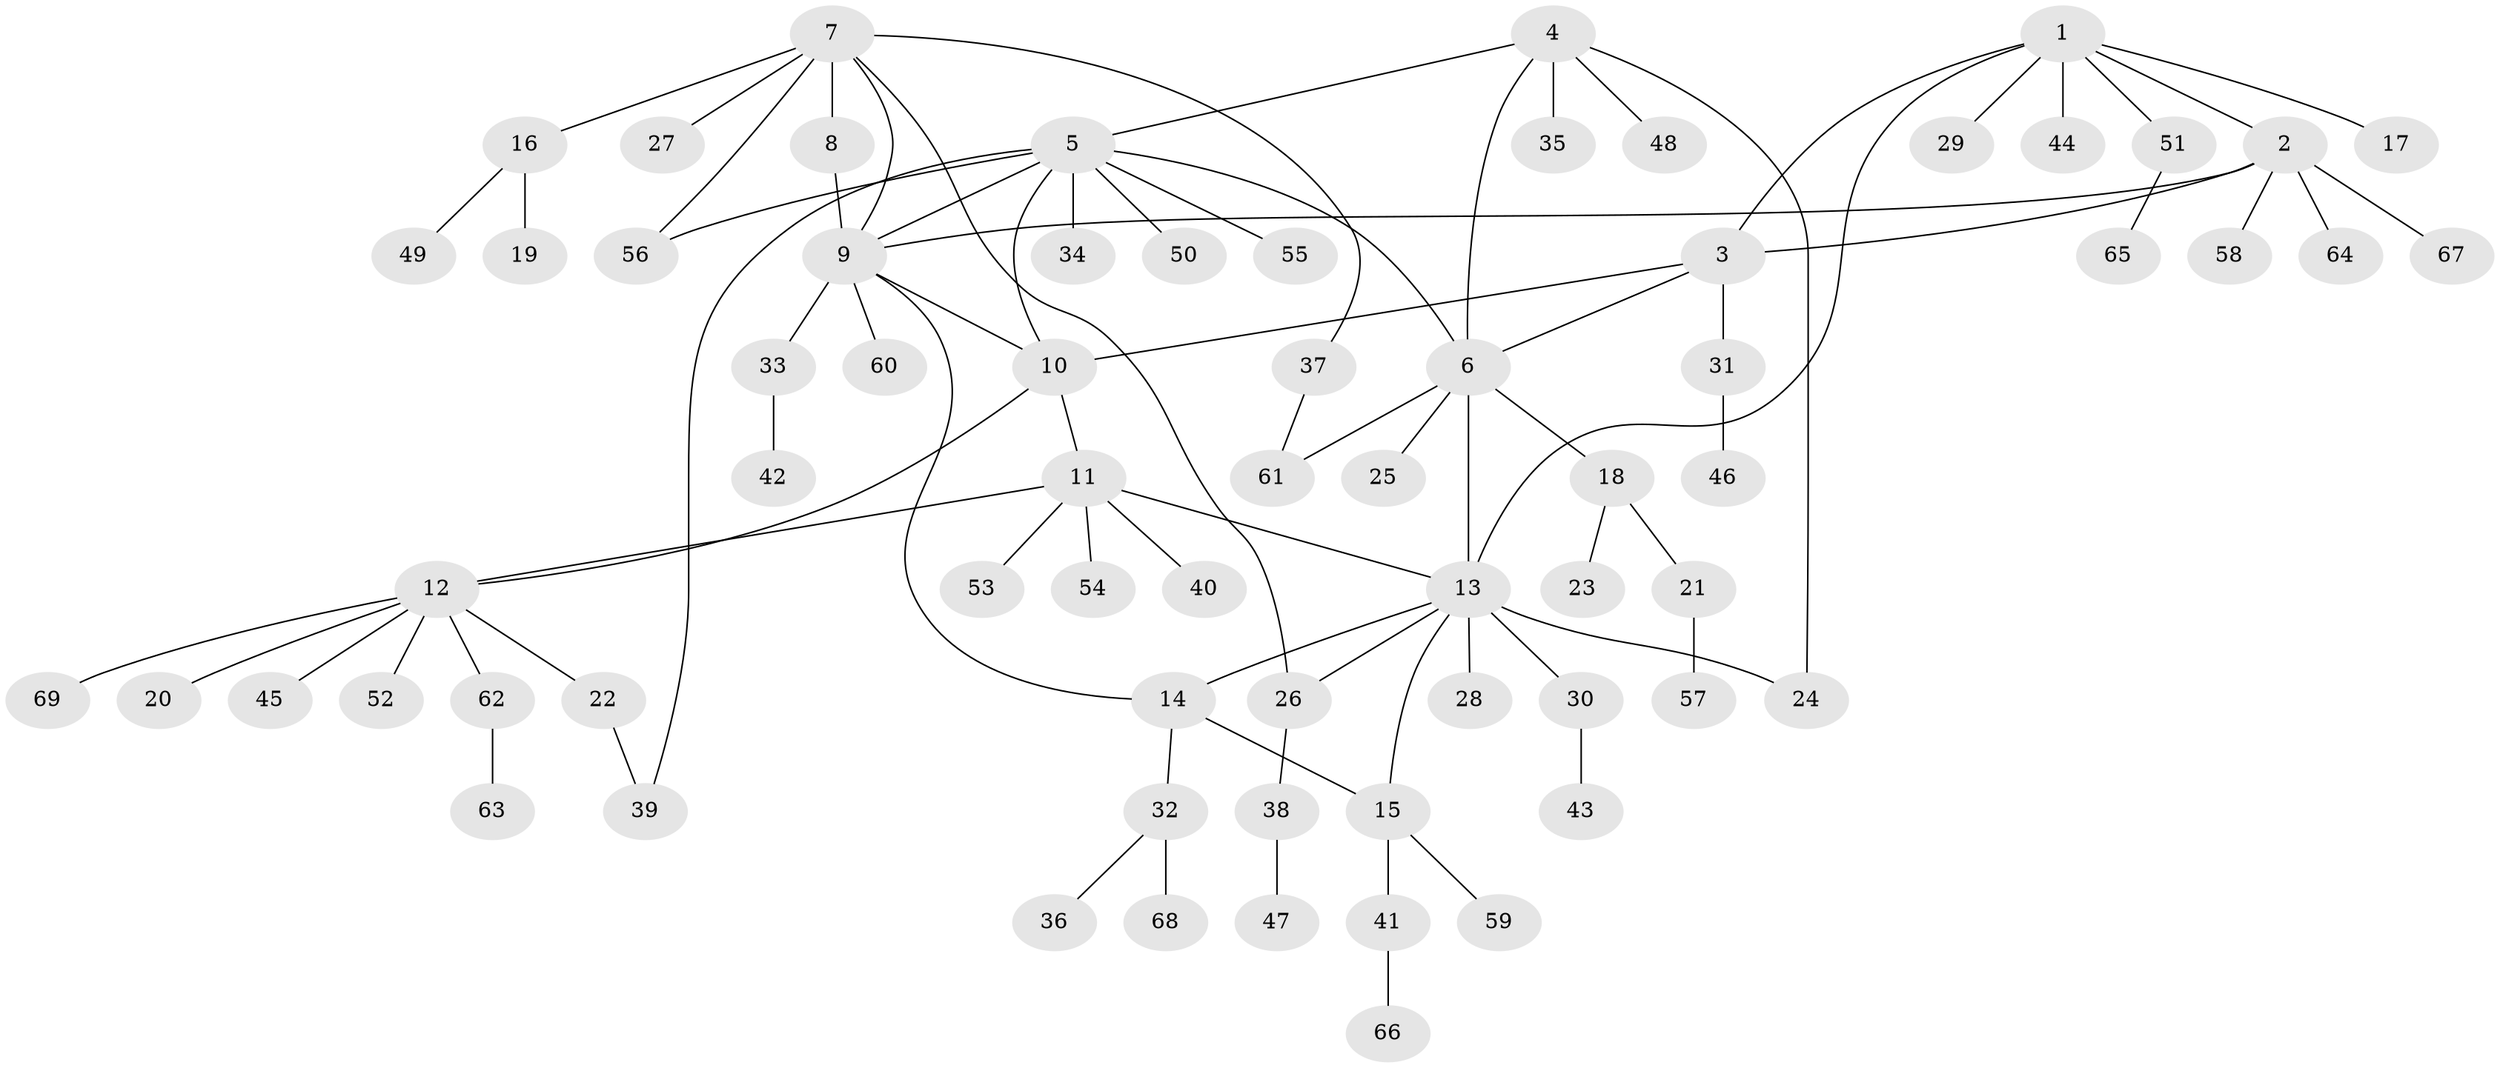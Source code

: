 // Generated by graph-tools (version 1.1) at 2025/26/03/09/25 03:26:36]
// undirected, 69 vertices, 84 edges
graph export_dot {
graph [start="1"]
  node [color=gray90,style=filled];
  1;
  2;
  3;
  4;
  5;
  6;
  7;
  8;
  9;
  10;
  11;
  12;
  13;
  14;
  15;
  16;
  17;
  18;
  19;
  20;
  21;
  22;
  23;
  24;
  25;
  26;
  27;
  28;
  29;
  30;
  31;
  32;
  33;
  34;
  35;
  36;
  37;
  38;
  39;
  40;
  41;
  42;
  43;
  44;
  45;
  46;
  47;
  48;
  49;
  50;
  51;
  52;
  53;
  54;
  55;
  56;
  57;
  58;
  59;
  60;
  61;
  62;
  63;
  64;
  65;
  66;
  67;
  68;
  69;
  1 -- 2;
  1 -- 3;
  1 -- 13;
  1 -- 17;
  1 -- 29;
  1 -- 44;
  1 -- 51;
  2 -- 3;
  2 -- 9;
  2 -- 58;
  2 -- 64;
  2 -- 67;
  3 -- 6;
  3 -- 10;
  3 -- 31;
  4 -- 5;
  4 -- 6;
  4 -- 24;
  4 -- 35;
  4 -- 48;
  5 -- 6;
  5 -- 9;
  5 -- 10;
  5 -- 34;
  5 -- 39;
  5 -- 50;
  5 -- 55;
  5 -- 56;
  6 -- 13;
  6 -- 18;
  6 -- 25;
  6 -- 61;
  7 -- 8;
  7 -- 9;
  7 -- 16;
  7 -- 26;
  7 -- 27;
  7 -- 37;
  7 -- 56;
  8 -- 9;
  9 -- 10;
  9 -- 14;
  9 -- 33;
  9 -- 60;
  10 -- 11;
  10 -- 12;
  11 -- 12;
  11 -- 13;
  11 -- 40;
  11 -- 53;
  11 -- 54;
  12 -- 20;
  12 -- 22;
  12 -- 45;
  12 -- 52;
  12 -- 62;
  12 -- 69;
  13 -- 14;
  13 -- 15;
  13 -- 24;
  13 -- 26;
  13 -- 28;
  13 -- 30;
  14 -- 15;
  14 -- 32;
  15 -- 41;
  15 -- 59;
  16 -- 19;
  16 -- 49;
  18 -- 21;
  18 -- 23;
  21 -- 57;
  22 -- 39;
  26 -- 38;
  30 -- 43;
  31 -- 46;
  32 -- 36;
  32 -- 68;
  33 -- 42;
  37 -- 61;
  38 -- 47;
  41 -- 66;
  51 -- 65;
  62 -- 63;
}
